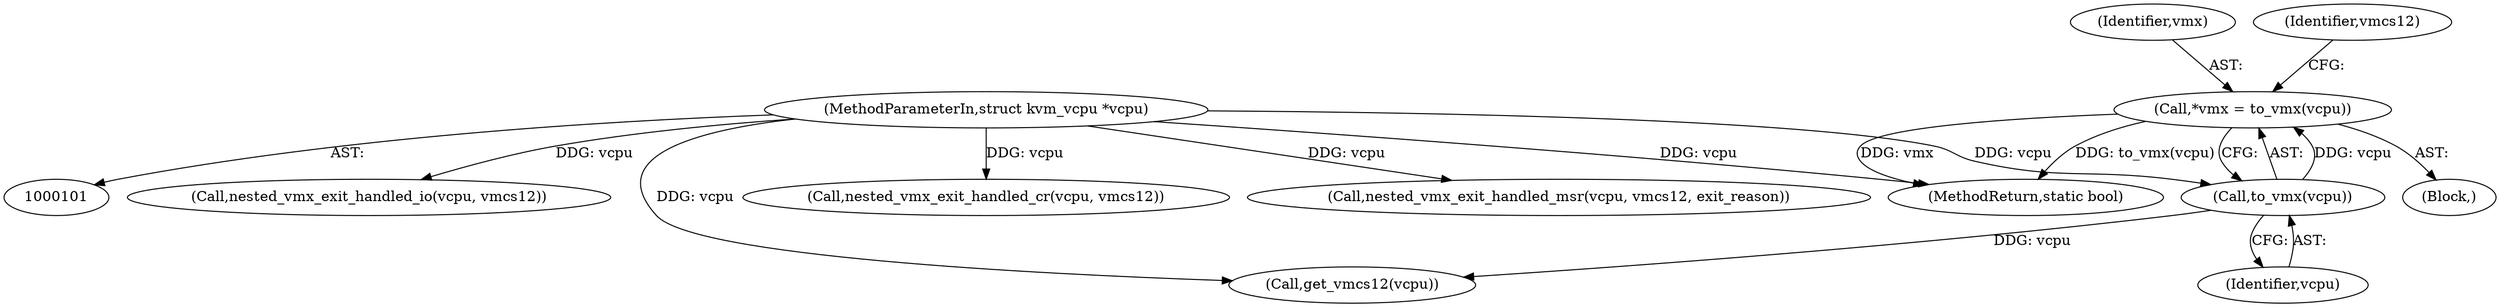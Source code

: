 digraph "0_linux_bfd0a56b90005f8c8a004baf407ad90045c2b11e@pointer" {
"1000110" [label="(Call,*vmx = to_vmx(vcpu))"];
"1000112" [label="(Call,to_vmx(vcpu))"];
"1000102" [label="(MethodParameterIn,struct kvm_vcpu *vcpu)"];
"1000110" [label="(Call,*vmx = to_vmx(vcpu))"];
"1000103" [label="(Block,)"];
"1000307" [label="(MethodReturn,static bool)"];
"1000242" [label="(Call,nested_vmx_exit_handled_io(vcpu, vmcs12))"];
"1000111" [label="(Identifier,vmx)"];
"1000116" [label="(Identifier,vmcs12)"];
"1000117" [label="(Call,get_vmcs12(vcpu))"];
"1000102" [label="(MethodParameterIn,struct kvm_vcpu *vcpu)"];
"1000232" [label="(Call,nested_vmx_exit_handled_cr(vcpu, vmcs12))"];
"1000113" [label="(Identifier,vcpu)"];
"1000248" [label="(Call,nested_vmx_exit_handled_msr(vcpu, vmcs12, exit_reason))"];
"1000112" [label="(Call,to_vmx(vcpu))"];
"1000110" -> "1000103"  [label="AST: "];
"1000110" -> "1000112"  [label="CFG: "];
"1000111" -> "1000110"  [label="AST: "];
"1000112" -> "1000110"  [label="AST: "];
"1000116" -> "1000110"  [label="CFG: "];
"1000110" -> "1000307"  [label="DDG: to_vmx(vcpu)"];
"1000110" -> "1000307"  [label="DDG: vmx"];
"1000112" -> "1000110"  [label="DDG: vcpu"];
"1000112" -> "1000113"  [label="CFG: "];
"1000113" -> "1000112"  [label="AST: "];
"1000102" -> "1000112"  [label="DDG: vcpu"];
"1000112" -> "1000117"  [label="DDG: vcpu"];
"1000102" -> "1000101"  [label="AST: "];
"1000102" -> "1000307"  [label="DDG: vcpu"];
"1000102" -> "1000117"  [label="DDG: vcpu"];
"1000102" -> "1000232"  [label="DDG: vcpu"];
"1000102" -> "1000242"  [label="DDG: vcpu"];
"1000102" -> "1000248"  [label="DDG: vcpu"];
}
